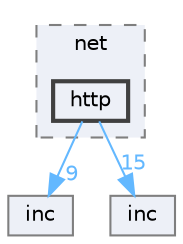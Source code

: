 digraph "/Users/mylhyz/Downloads/libupnp-1.14.18/upnp/src/genlib/net/http"
{
 // LATEX_PDF_SIZE
  bgcolor="transparent";
  edge [fontname=Helvetica,fontsize=10,labelfontname=Helvetica,labelfontsize=10];
  node [fontname=Helvetica,fontsize=10,shape=box,height=0.2,width=0.4];
  compound=true
  subgraph clusterdir_fc9cfb719955386ce36d6a68d40f3780 {
    graph [ bgcolor="#edf0f7", pencolor="grey50", label="net", fontname=Helvetica,fontsize=10 style="filled,dashed", URL="dir_fc9cfb719955386ce36d6a68d40f3780.html",tooltip=""]
  dir_bab5e0b8314d99cf41d35e33377f752f [label="http", fillcolor="#edf0f7", color="grey25", style="filled,bold", URL="dir_bab5e0b8314d99cf41d35e33377f752f.html",tooltip=""];
  }
  dir_3da35c713fa963ae049913675ac870d6 [label="inc", fillcolor="#edf0f7", color="grey50", style="filled", URL="dir_3da35c713fa963ae049913675ac870d6.html",tooltip=""];
  dir_be5f34028fa5c62f24311a29a5bbedc5 [label="inc", fillcolor="#edf0f7", color="grey50", style="filled", URL="dir_be5f34028fa5c62f24311a29a5bbedc5.html",tooltip=""];
  dir_bab5e0b8314d99cf41d35e33377f752f->dir_3da35c713fa963ae049913675ac870d6 [headlabel="9", labeldistance=1.5 headhref="dir_000006_000009.html" href="dir_000006_000009.html" color="steelblue1" fontcolor="steelblue1"];
  dir_bab5e0b8314d99cf41d35e33377f752f->dir_be5f34028fa5c62f24311a29a5bbedc5 [headlabel="15", labeldistance=1.5 headhref="dir_000006_000010.html" href="dir_000006_000010.html" color="steelblue1" fontcolor="steelblue1"];
}
